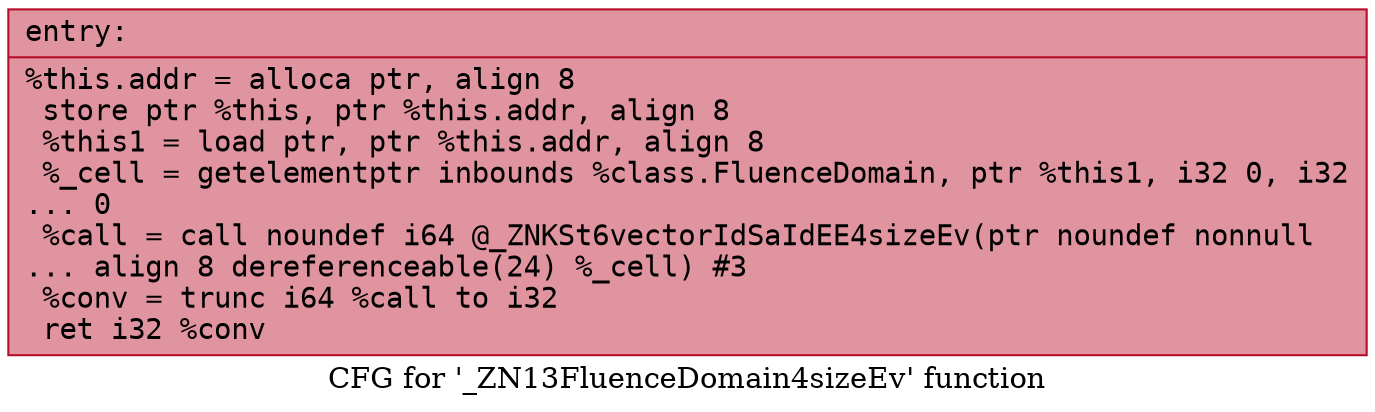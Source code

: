 digraph "CFG for '_ZN13FluenceDomain4sizeEv' function" {
	label="CFG for '_ZN13FluenceDomain4sizeEv' function";

	Node0x55d9841c4540 [shape=record,color="#b70d28ff", style=filled, fillcolor="#b70d2870" fontname="Courier",label="{entry:\l|  %this.addr = alloca ptr, align 8\l  store ptr %this, ptr %this.addr, align 8\l  %this1 = load ptr, ptr %this.addr, align 8\l  %_cell = getelementptr inbounds %class.FluenceDomain, ptr %this1, i32 0, i32\l... 0\l  %call = call noundef i64 @_ZNKSt6vectorIdSaIdEE4sizeEv(ptr noundef nonnull\l... align 8 dereferenceable(24) %_cell) #3\l  %conv = trunc i64 %call to i32\l  ret i32 %conv\l}"];
}
